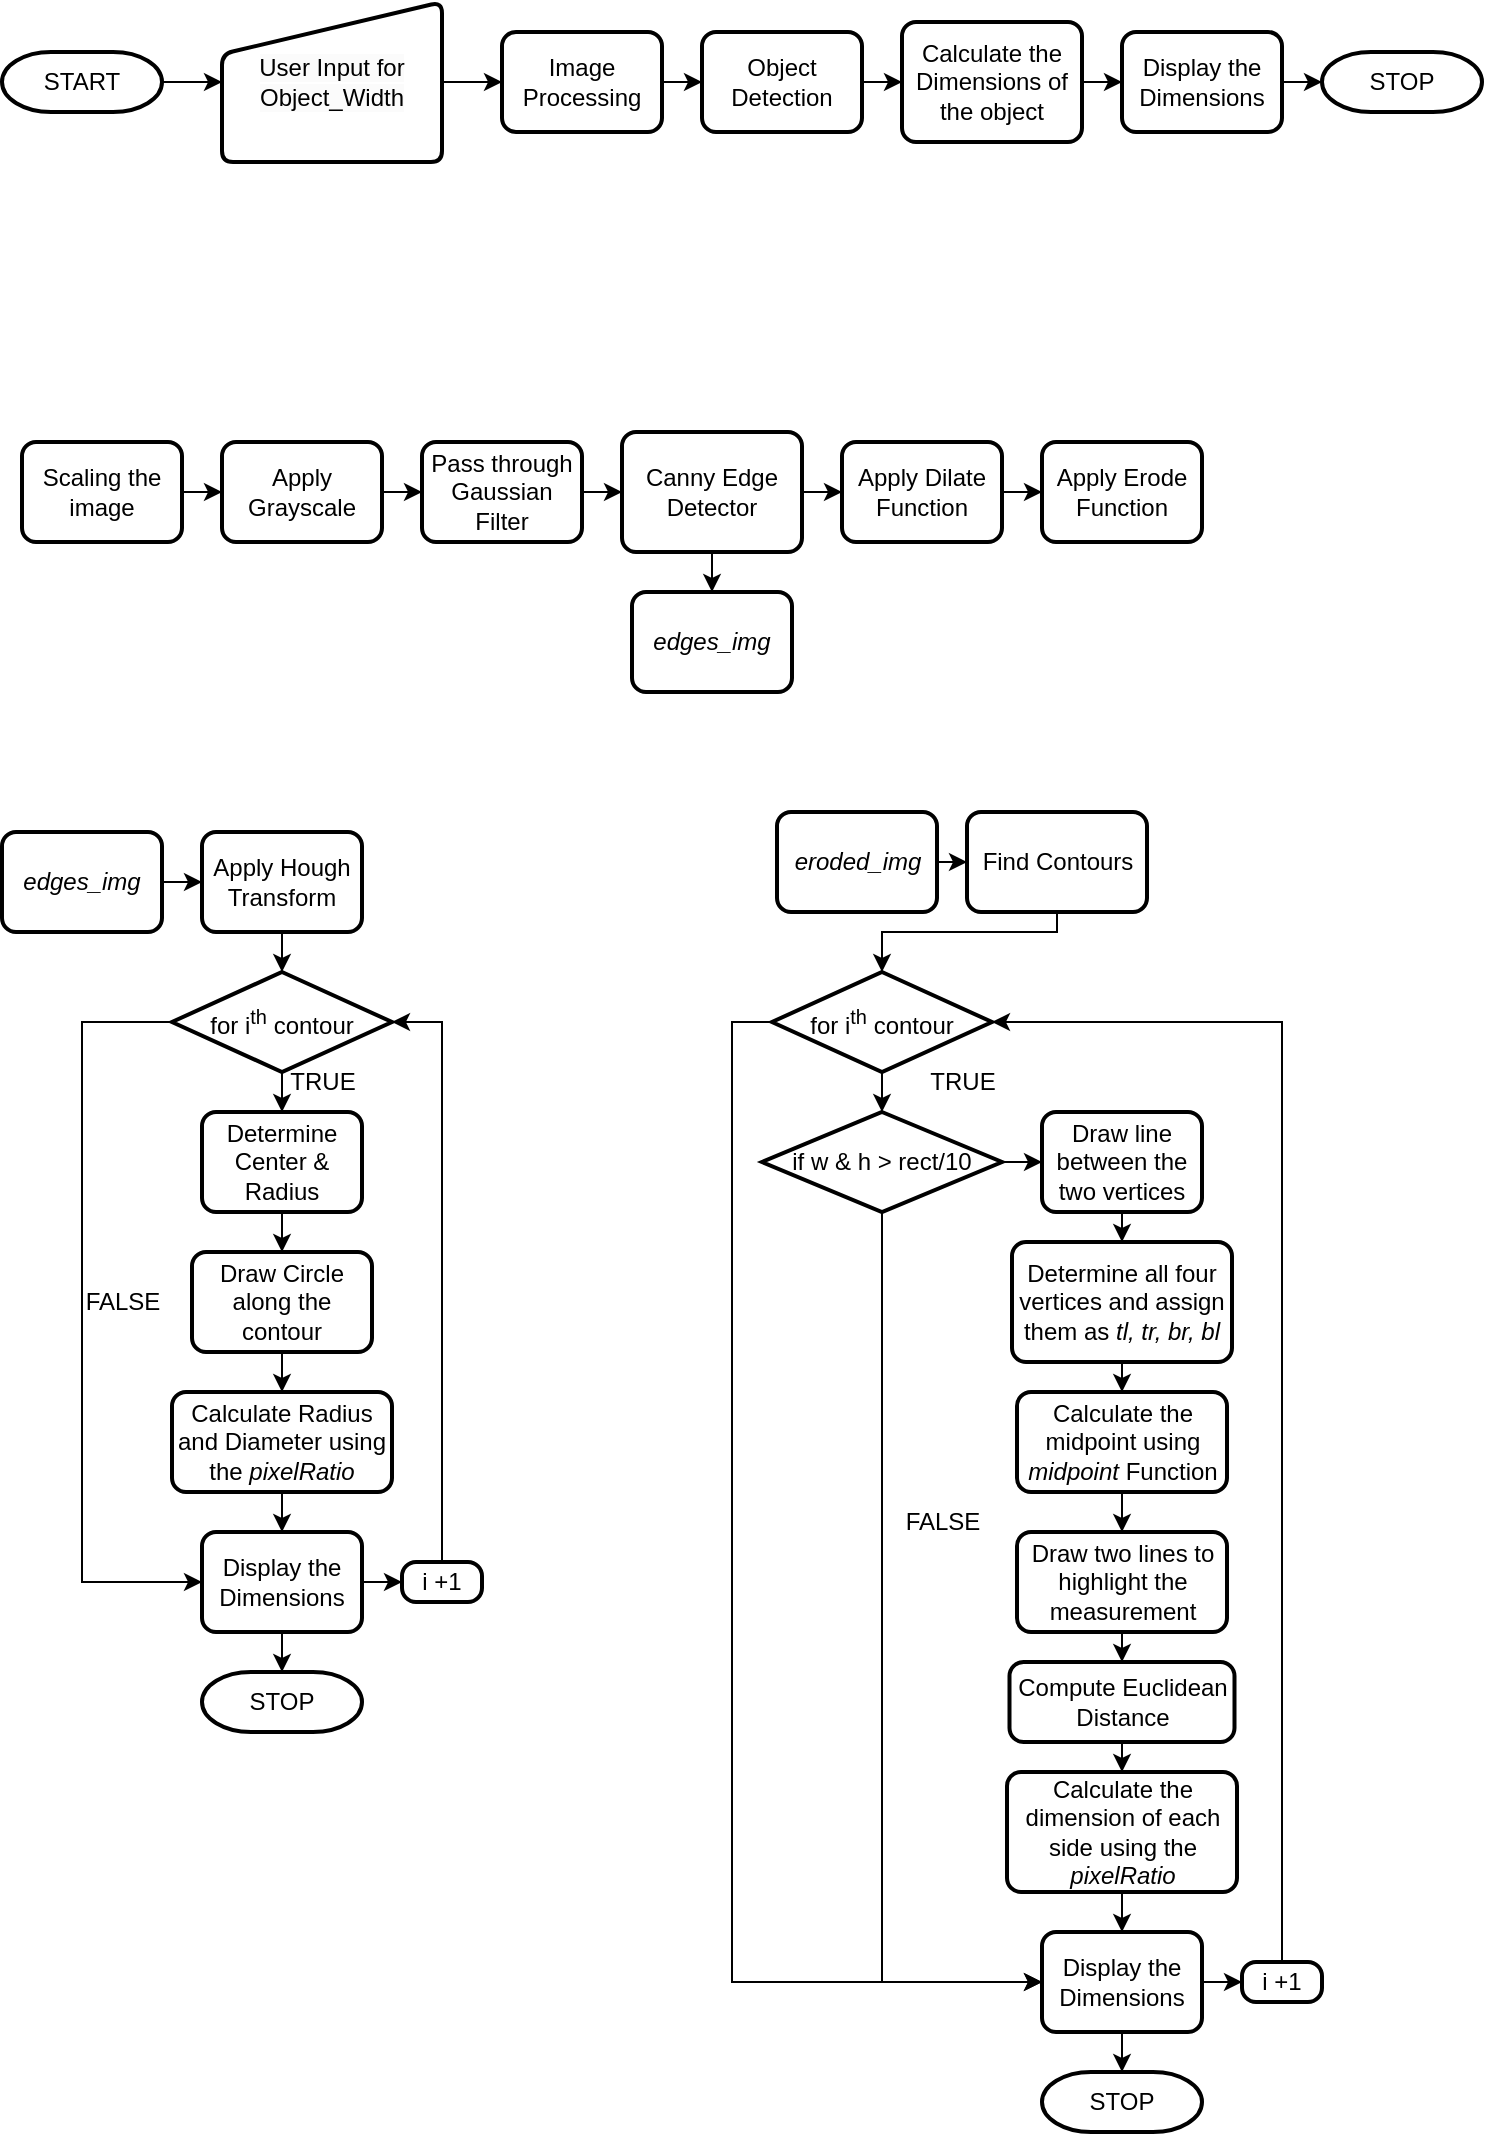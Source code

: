 <mxfile version="20.8.23" type="github"><diagram name="Page-1" id="4zGawNxdO9Hns8dMaIlN"><mxGraphModel dx="1434" dy="788" grid="1" gridSize="10" guides="1" tooltips="1" connect="1" arrows="1" fold="1" page="1" pageScale="1" pageWidth="850" pageHeight="1100" math="0" shadow="0"><root><mxCell id="0"/><mxCell id="1" parent="0"/><mxCell id="7qthv0OkRlgksXyjiEgt-43" style="edgeStyle=orthogonalEdgeStyle;rounded=0;orthogonalLoop=1;jettySize=auto;html=1;exitX=1;exitY=0.5;exitDx=0;exitDy=0;exitPerimeter=0;entryX=0;entryY=0.5;entryDx=0;entryDy=0;" parent="1" source="7qthv0OkRlgksXyjiEgt-5" target="7qthv0OkRlgksXyjiEgt-40" edge="1"><mxGeometry relative="1" as="geometry"/></mxCell><mxCell id="7qthv0OkRlgksXyjiEgt-5" value="START" style="strokeWidth=2;html=1;shape=mxgraph.flowchart.terminator;whiteSpace=wrap;" parent="1" vertex="1"><mxGeometry x="80" y="300" width="80" height="30" as="geometry"/></mxCell><mxCell id="7qthv0OkRlgksXyjiEgt-14" style="edgeStyle=orthogonalEdgeStyle;rounded=0;orthogonalLoop=1;jettySize=auto;html=1;exitX=1;exitY=0.5;exitDx=0;exitDy=0;entryX=0;entryY=0.5;entryDx=0;entryDy=0;" parent="1" source="7qthv0OkRlgksXyjiEgt-7" target="7qthv0OkRlgksXyjiEgt-12" edge="1"><mxGeometry relative="1" as="geometry"/></mxCell><mxCell id="7qthv0OkRlgksXyjiEgt-7" value="Image Processing" style="rounded=1;whiteSpace=wrap;html=1;absoluteArcSize=1;arcSize=14;strokeWidth=2;" parent="1" vertex="1"><mxGeometry x="330" y="290" width="80" height="50" as="geometry"/></mxCell><mxCell id="7qthv0OkRlgksXyjiEgt-18" style="edgeStyle=orthogonalEdgeStyle;rounded=0;orthogonalLoop=1;jettySize=auto;html=1;exitX=1;exitY=0.5;exitDx=0;exitDy=0;entryX=0;entryY=0.5;entryDx=0;entryDy=0;" parent="1" source="7qthv0OkRlgksXyjiEgt-12" target="7qthv0OkRlgksXyjiEgt-15" edge="1"><mxGeometry relative="1" as="geometry"/></mxCell><mxCell id="7qthv0OkRlgksXyjiEgt-12" value="Object Detection" style="rounded=1;whiteSpace=wrap;html=1;absoluteArcSize=1;arcSize=14;strokeWidth=2;" parent="1" vertex="1"><mxGeometry x="430" y="290" width="80" height="50" as="geometry"/></mxCell><mxCell id="7qthv0OkRlgksXyjiEgt-20" style="edgeStyle=orthogonalEdgeStyle;rounded=0;orthogonalLoop=1;jettySize=auto;html=1;exitX=1;exitY=0.5;exitDx=0;exitDy=0;entryX=0;entryY=0.5;entryDx=0;entryDy=0;" parent="1" source="7qthv0OkRlgksXyjiEgt-15" target="7qthv0OkRlgksXyjiEgt-16" edge="1"><mxGeometry relative="1" as="geometry"/></mxCell><mxCell id="7qthv0OkRlgksXyjiEgt-15" value="Calculate the Dimensions of the object" style="rounded=1;whiteSpace=wrap;html=1;absoluteArcSize=1;arcSize=14;strokeWidth=2;" parent="1" vertex="1"><mxGeometry x="530" y="285" width="90" height="60" as="geometry"/></mxCell><mxCell id="7qthv0OkRlgksXyjiEgt-21" style="edgeStyle=orthogonalEdgeStyle;rounded=0;orthogonalLoop=1;jettySize=auto;html=1;exitX=1;exitY=0.5;exitDx=0;exitDy=0;entryX=0;entryY=0.5;entryDx=0;entryDy=0;entryPerimeter=0;" parent="1" source="7qthv0OkRlgksXyjiEgt-16" target="7qthv0OkRlgksXyjiEgt-17" edge="1"><mxGeometry relative="1" as="geometry"/></mxCell><mxCell id="7qthv0OkRlgksXyjiEgt-16" value="Display the Dimensions" style="rounded=1;whiteSpace=wrap;html=1;absoluteArcSize=1;arcSize=14;strokeWidth=2;" parent="1" vertex="1"><mxGeometry x="640" y="290" width="80" height="50" as="geometry"/></mxCell><mxCell id="7qthv0OkRlgksXyjiEgt-17" value="STOP" style="strokeWidth=2;html=1;shape=mxgraph.flowchart.terminator;whiteSpace=wrap;" parent="1" vertex="1"><mxGeometry x="740" y="300" width="80" height="30" as="geometry"/></mxCell><mxCell id="7qthv0OkRlgksXyjiEgt-26" style="edgeStyle=orthogonalEdgeStyle;rounded=0;orthogonalLoop=1;jettySize=auto;html=1;exitX=1;exitY=0.5;exitDx=0;exitDy=0;entryX=0;entryY=0.5;entryDx=0;entryDy=0;" parent="1" source="7qthv0OkRlgksXyjiEgt-27" target="7qthv0OkRlgksXyjiEgt-29" edge="1"><mxGeometry relative="1" as="geometry"/></mxCell><mxCell id="7qthv0OkRlgksXyjiEgt-27" value="Apply Grayscale" style="rounded=1;whiteSpace=wrap;html=1;absoluteArcSize=1;arcSize=14;strokeWidth=2;" parent="1" vertex="1"><mxGeometry x="190" y="495" width="80" height="50" as="geometry"/></mxCell><mxCell id="7qthv0OkRlgksXyjiEgt-28" style="edgeStyle=orthogonalEdgeStyle;rounded=0;orthogonalLoop=1;jettySize=auto;html=1;exitX=1;exitY=0.5;exitDx=0;exitDy=0;entryX=0;entryY=0.5;entryDx=0;entryDy=0;" parent="1" source="7qthv0OkRlgksXyjiEgt-29" target="7qthv0OkRlgksXyjiEgt-31" edge="1"><mxGeometry relative="1" as="geometry"/></mxCell><mxCell id="7qthv0OkRlgksXyjiEgt-29" value="Pass through Gaussian Filter" style="rounded=1;whiteSpace=wrap;html=1;absoluteArcSize=1;arcSize=14;strokeWidth=2;" parent="1" vertex="1"><mxGeometry x="290" y="495" width="80" height="50" as="geometry"/></mxCell><mxCell id="7qthv0OkRlgksXyjiEgt-30" style="edgeStyle=orthogonalEdgeStyle;rounded=0;orthogonalLoop=1;jettySize=auto;html=1;exitX=1;exitY=0.5;exitDx=0;exitDy=0;entryX=0;entryY=0.5;entryDx=0;entryDy=0;" parent="1" source="7qthv0OkRlgksXyjiEgt-31" target="7qthv0OkRlgksXyjiEgt-33" edge="1"><mxGeometry relative="1" as="geometry"/></mxCell><mxCell id="7qthv0OkRlgksXyjiEgt-50" style="edgeStyle=orthogonalEdgeStyle;rounded=0;orthogonalLoop=1;jettySize=auto;html=1;exitX=0.5;exitY=1;exitDx=0;exitDy=0;entryX=0.5;entryY=0;entryDx=0;entryDy=0;" parent="1" source="7qthv0OkRlgksXyjiEgt-31" target="7qthv0OkRlgksXyjiEgt-49" edge="1"><mxGeometry relative="1" as="geometry"/></mxCell><mxCell id="7qthv0OkRlgksXyjiEgt-31" value="Canny Edge Detector" style="rounded=1;whiteSpace=wrap;html=1;absoluteArcSize=1;arcSize=14;strokeWidth=2;" parent="1" vertex="1"><mxGeometry x="390" y="490" width="90" height="60" as="geometry"/></mxCell><mxCell id="7qthv0OkRlgksXyjiEgt-39" style="edgeStyle=orthogonalEdgeStyle;rounded=0;orthogonalLoop=1;jettySize=auto;html=1;exitX=1;exitY=0.5;exitDx=0;exitDy=0;entryX=0;entryY=0.5;entryDx=0;entryDy=0;" parent="1" source="7qthv0OkRlgksXyjiEgt-33" target="7qthv0OkRlgksXyjiEgt-38" edge="1"><mxGeometry relative="1" as="geometry"/></mxCell><mxCell id="7qthv0OkRlgksXyjiEgt-33" value="Apply Dilate Function" style="rounded=1;whiteSpace=wrap;html=1;absoluteArcSize=1;arcSize=14;strokeWidth=2;" parent="1" vertex="1"><mxGeometry x="500" y="495" width="80" height="50" as="geometry"/></mxCell><mxCell id="7qthv0OkRlgksXyjiEgt-37" style="edgeStyle=orthogonalEdgeStyle;rounded=0;orthogonalLoop=1;jettySize=auto;html=1;exitX=1;exitY=0.5;exitDx=0;exitDy=0;entryX=0;entryY=0.5;entryDx=0;entryDy=0;" parent="1" source="7qthv0OkRlgksXyjiEgt-35" target="7qthv0OkRlgksXyjiEgt-27" edge="1"><mxGeometry relative="1" as="geometry"/></mxCell><mxCell id="7qthv0OkRlgksXyjiEgt-35" value="Scaling the image" style="rounded=1;whiteSpace=wrap;html=1;absoluteArcSize=1;arcSize=14;strokeWidth=2;" parent="1" vertex="1"><mxGeometry x="90" y="495" width="80" height="50" as="geometry"/></mxCell><mxCell id="7qthv0OkRlgksXyjiEgt-38" value="Apply Erode Function" style="rounded=1;whiteSpace=wrap;html=1;absoluteArcSize=1;arcSize=14;strokeWidth=2;" parent="1" vertex="1"><mxGeometry x="600" y="495" width="80" height="50" as="geometry"/></mxCell><mxCell id="7qthv0OkRlgksXyjiEgt-44" style="edgeStyle=orthogonalEdgeStyle;rounded=0;orthogonalLoop=1;jettySize=auto;html=1;exitX=1;exitY=0.5;exitDx=0;exitDy=0;entryX=0;entryY=0.5;entryDx=0;entryDy=0;" parent="1" source="7qthv0OkRlgksXyjiEgt-40" target="7qthv0OkRlgksXyjiEgt-7" edge="1"><mxGeometry relative="1" as="geometry"/></mxCell><mxCell id="7qthv0OkRlgksXyjiEgt-40" value="&lt;span style=&quot;border-color: var(--border-color); color: rgb(0, 0, 0); font-family: Helvetica; font-size: 12px; font-style: normal; font-variant-ligatures: normal; font-variant-caps: normal; font-weight: 400; letter-spacing: normal; orphans: 2; text-align: center; text-indent: 0px; text-transform: none; widows: 2; word-spacing: 0px; -webkit-text-stroke-width: 0px; text-decoration-thickness: initial; text-decoration-style: initial; text-decoration-color: initial; background-color: rgb(251, 251, 251); float: none; display: inline !important;&quot;&gt;User Input for Object_Width&lt;/span&gt;" style="html=1;strokeWidth=2;shape=manualInput;whiteSpace=wrap;rounded=1;size=26;arcSize=11;" parent="1" vertex="1"><mxGeometry x="190" y="275" width="110" height="80" as="geometry"/></mxCell><mxCell id="7qthv0OkRlgksXyjiEgt-49" value="&lt;i&gt;edges_img&lt;/i&gt;" style="rounded=1;whiteSpace=wrap;html=1;absoluteArcSize=1;arcSize=14;strokeWidth=2;" parent="1" vertex="1"><mxGeometry x="395" y="570" width="80" height="50" as="geometry"/></mxCell><mxCell id="7qthv0OkRlgksXyjiEgt-62" style="edgeStyle=orthogonalEdgeStyle;rounded=0;orthogonalLoop=1;jettySize=auto;html=1;exitX=1;exitY=0.5;exitDx=0;exitDy=0;entryX=0;entryY=0.5;entryDx=0;entryDy=0;" parent="1" source="7qthv0OkRlgksXyjiEgt-51" target="7qthv0OkRlgksXyjiEgt-52" edge="1"><mxGeometry relative="1" as="geometry"/></mxCell><mxCell id="7qthv0OkRlgksXyjiEgt-51" value="&lt;i&gt;edges_img&lt;/i&gt;" style="rounded=1;whiteSpace=wrap;html=1;absoluteArcSize=1;arcSize=14;strokeWidth=2;" parent="1" vertex="1"><mxGeometry x="80" y="690" width="80" height="50" as="geometry"/></mxCell><mxCell id="7qthv0OkRlgksXyjiEgt-63" style="edgeStyle=orthogonalEdgeStyle;rounded=0;orthogonalLoop=1;jettySize=auto;html=1;exitX=0.5;exitY=1;exitDx=0;exitDy=0;entryX=0.5;entryY=0;entryDx=0;entryDy=0;entryPerimeter=0;" parent="1" source="7qthv0OkRlgksXyjiEgt-52" target="7qthv0OkRlgksXyjiEgt-53" edge="1"><mxGeometry relative="1" as="geometry"/></mxCell><mxCell id="7qthv0OkRlgksXyjiEgt-52" value="Apply Hough Transform" style="rounded=1;whiteSpace=wrap;html=1;absoluteArcSize=1;arcSize=14;strokeWidth=2;" parent="1" vertex="1"><mxGeometry x="180" y="690" width="80" height="50" as="geometry"/></mxCell><mxCell id="7qthv0OkRlgksXyjiEgt-64" style="edgeStyle=orthogonalEdgeStyle;rounded=0;orthogonalLoop=1;jettySize=auto;html=1;exitX=0.5;exitY=1;exitDx=0;exitDy=0;exitPerimeter=0;entryX=0.5;entryY=0;entryDx=0;entryDy=0;" parent="1" source="7qthv0OkRlgksXyjiEgt-53" target="7qthv0OkRlgksXyjiEgt-54" edge="1"><mxGeometry relative="1" as="geometry"/></mxCell><mxCell id="7qthv0OkRlgksXyjiEgt-76" style="edgeStyle=orthogonalEdgeStyle;rounded=0;orthogonalLoop=1;jettySize=auto;html=1;exitX=0;exitY=0.5;exitDx=0;exitDy=0;exitPerimeter=0;entryX=0;entryY=0.5;entryDx=0;entryDy=0;" parent="1" source="7qthv0OkRlgksXyjiEgt-53" target="7qthv0OkRlgksXyjiEgt-59" edge="1"><mxGeometry relative="1" as="geometry"><Array as="points"><mxPoint x="120" y="785"/><mxPoint x="120" y="1065"/></Array></mxGeometry></mxCell><mxCell id="7qthv0OkRlgksXyjiEgt-53" value="for i&lt;sup&gt;th&lt;/sup&gt; contour" style="strokeWidth=2;html=1;shape=mxgraph.flowchart.decision;whiteSpace=wrap;" parent="1" vertex="1"><mxGeometry x="165" y="760" width="110" height="50" as="geometry"/></mxCell><mxCell id="7qthv0OkRlgksXyjiEgt-65" style="edgeStyle=orthogonalEdgeStyle;rounded=0;orthogonalLoop=1;jettySize=auto;html=1;exitX=0.5;exitY=1;exitDx=0;exitDy=0;entryX=0.5;entryY=0;entryDx=0;entryDy=0;" parent="1" source="7qthv0OkRlgksXyjiEgt-54" target="7qthv0OkRlgksXyjiEgt-55" edge="1"><mxGeometry relative="1" as="geometry"/></mxCell><mxCell id="7qthv0OkRlgksXyjiEgt-54" value="Determine Center &amp;amp; Radius" style="rounded=1;whiteSpace=wrap;html=1;absoluteArcSize=1;arcSize=14;strokeWidth=2;" parent="1" vertex="1"><mxGeometry x="180" y="830" width="80" height="50" as="geometry"/></mxCell><mxCell id="7qthv0OkRlgksXyjiEgt-66" style="edgeStyle=orthogonalEdgeStyle;rounded=0;orthogonalLoop=1;jettySize=auto;html=1;exitX=0.5;exitY=1;exitDx=0;exitDy=0;entryX=0.5;entryY=0;entryDx=0;entryDy=0;" parent="1" source="7qthv0OkRlgksXyjiEgt-55" target="7qthv0OkRlgksXyjiEgt-58" edge="1"><mxGeometry relative="1" as="geometry"/></mxCell><mxCell id="7qthv0OkRlgksXyjiEgt-55" value="Draw Circle along the contour" style="rounded=1;whiteSpace=wrap;html=1;absoluteArcSize=1;arcSize=14;strokeWidth=2;" parent="1" vertex="1"><mxGeometry x="175" y="900" width="90" height="50" as="geometry"/></mxCell><mxCell id="7qthv0OkRlgksXyjiEgt-67" style="edgeStyle=orthogonalEdgeStyle;rounded=0;orthogonalLoop=1;jettySize=auto;html=1;exitX=0.5;exitY=1;exitDx=0;exitDy=0;entryX=0.5;entryY=0;entryDx=0;entryDy=0;" parent="1" source="7qthv0OkRlgksXyjiEgt-58" target="7qthv0OkRlgksXyjiEgt-59" edge="1"><mxGeometry relative="1" as="geometry"/></mxCell><mxCell id="7qthv0OkRlgksXyjiEgt-58" value="Calculate Radius and Diameter using the &lt;i&gt;pixelRatio&lt;/i&gt;" style="rounded=1;whiteSpace=wrap;html=1;absoluteArcSize=1;arcSize=14;strokeWidth=2;" parent="1" vertex="1"><mxGeometry x="165" y="970" width="110" height="50" as="geometry"/></mxCell><mxCell id="7qthv0OkRlgksXyjiEgt-68" style="edgeStyle=orthogonalEdgeStyle;rounded=0;orthogonalLoop=1;jettySize=auto;html=1;exitX=0.5;exitY=1;exitDx=0;exitDy=0;entryX=0.5;entryY=0;entryDx=0;entryDy=0;entryPerimeter=0;" parent="1" source="7qthv0OkRlgksXyjiEgt-59" target="7qthv0OkRlgksXyjiEgt-60" edge="1"><mxGeometry relative="1" as="geometry"/></mxCell><mxCell id="7qthv0OkRlgksXyjiEgt-79" style="edgeStyle=orthogonalEdgeStyle;rounded=0;orthogonalLoop=1;jettySize=auto;html=1;exitX=1;exitY=0.5;exitDx=0;exitDy=0;entryX=0;entryY=0.5;entryDx=0;entryDy=0;" parent="1" source="7qthv0OkRlgksXyjiEgt-59" target="7qthv0OkRlgksXyjiEgt-73" edge="1"><mxGeometry relative="1" as="geometry"/></mxCell><mxCell id="7qthv0OkRlgksXyjiEgt-59" value="Display the Dimensions" style="rounded=1;whiteSpace=wrap;html=1;absoluteArcSize=1;arcSize=14;strokeWidth=2;" parent="1" vertex="1"><mxGeometry x="180" y="1040" width="80" height="50" as="geometry"/></mxCell><mxCell id="7qthv0OkRlgksXyjiEgt-60" value="STOP" style="strokeWidth=2;html=1;shape=mxgraph.flowchart.terminator;whiteSpace=wrap;" parent="1" vertex="1"><mxGeometry x="180" y="1110" width="80" height="30" as="geometry"/></mxCell><mxCell id="7qthv0OkRlgksXyjiEgt-69" value="TRUE" style="text;html=1;align=center;verticalAlign=middle;resizable=0;points=[];autosize=1;strokeColor=none;fillColor=none;" parent="1" vertex="1"><mxGeometry x="210" y="800" width="60" height="30" as="geometry"/></mxCell><mxCell id="7qthv0OkRlgksXyjiEgt-71" value="FALSE" style="text;html=1;align=center;verticalAlign=middle;resizable=0;points=[];autosize=1;strokeColor=none;fillColor=none;" parent="1" vertex="1"><mxGeometry x="110" y="910" width="60" height="30" as="geometry"/></mxCell><mxCell id="7qthv0OkRlgksXyjiEgt-78" style="edgeStyle=orthogonalEdgeStyle;rounded=0;orthogonalLoop=1;jettySize=auto;html=1;exitX=0.5;exitY=0;exitDx=0;exitDy=0;entryX=1;entryY=0.5;entryDx=0;entryDy=0;entryPerimeter=0;" parent="1" source="7qthv0OkRlgksXyjiEgt-73" target="7qthv0OkRlgksXyjiEgt-53" edge="1"><mxGeometry relative="1" as="geometry"/></mxCell><mxCell id="7qthv0OkRlgksXyjiEgt-73" value="i +1" style="rounded=1;whiteSpace=wrap;html=1;absoluteArcSize=1;arcSize=14;strokeWidth=2;" parent="1" vertex="1"><mxGeometry x="280" y="1055" width="40" height="20" as="geometry"/></mxCell><mxCell id="7qthv0OkRlgksXyjiEgt-102" style="edgeStyle=orthogonalEdgeStyle;rounded=0;orthogonalLoop=1;jettySize=auto;html=1;exitX=1;exitY=0.5;exitDx=0;exitDy=0;entryX=0;entryY=0.5;entryDx=0;entryDy=0;" parent="1" source="7qthv0OkRlgksXyjiEgt-81" target="7qthv0OkRlgksXyjiEgt-83" edge="1"><mxGeometry relative="1" as="geometry"/></mxCell><mxCell id="7qthv0OkRlgksXyjiEgt-81" value="&lt;i&gt;eroded_img&lt;/i&gt;" style="rounded=1;whiteSpace=wrap;html=1;absoluteArcSize=1;arcSize=14;strokeWidth=2;" parent="1" vertex="1"><mxGeometry x="467.5" y="680" width="80" height="50" as="geometry"/></mxCell><mxCell id="7qthv0OkRlgksXyjiEgt-101" style="edgeStyle=orthogonalEdgeStyle;rounded=0;orthogonalLoop=1;jettySize=auto;html=1;exitX=0.5;exitY=1;exitDx=0;exitDy=0;entryX=0.5;entryY=0;entryDx=0;entryDy=0;entryPerimeter=0;" parent="1" source="7qthv0OkRlgksXyjiEgt-83" target="7qthv0OkRlgksXyjiEgt-86" edge="1"><mxGeometry relative="1" as="geometry"><Array as="points"><mxPoint x="608" y="740"/><mxPoint x="520" y="740"/></Array></mxGeometry></mxCell><mxCell id="7qthv0OkRlgksXyjiEgt-83" value="Find Contours" style="rounded=1;whiteSpace=wrap;html=1;absoluteArcSize=1;arcSize=14;strokeWidth=2;" parent="1" vertex="1"><mxGeometry x="562.5" y="680" width="90" height="50" as="geometry"/></mxCell><mxCell id="7qthv0OkRlgksXyjiEgt-104" style="edgeStyle=orthogonalEdgeStyle;rounded=0;orthogonalLoop=1;jettySize=auto;html=1;exitX=0.5;exitY=1;exitDx=0;exitDy=0;exitPerimeter=0;entryX=0.5;entryY=0;entryDx=0;entryDy=0;entryPerimeter=0;" parent="1" source="7qthv0OkRlgksXyjiEgt-86" target="7qthv0OkRlgksXyjiEgt-103" edge="1"><mxGeometry relative="1" as="geometry"/></mxCell><mxCell id="7qthv0OkRlgksXyjiEgt-116" style="edgeStyle=orthogonalEdgeStyle;rounded=0;orthogonalLoop=1;jettySize=auto;html=1;exitX=0;exitY=0.5;exitDx=0;exitDy=0;exitPerimeter=0;entryX=0;entryY=0.5;entryDx=0;entryDy=0;" parent="1" source="7qthv0OkRlgksXyjiEgt-86" target="7qthv0OkRlgksXyjiEgt-95" edge="1"><mxGeometry relative="1" as="geometry"><mxPoint x="440" y="1260.0" as="targetPoint"/></mxGeometry></mxCell><mxCell id="7qthv0OkRlgksXyjiEgt-86" value="for i&lt;sup&gt;th&lt;/sup&gt; contour" style="strokeWidth=2;html=1;shape=mxgraph.flowchart.decision;whiteSpace=wrap;" parent="1" vertex="1"><mxGeometry x="465" y="760" width="110" height="50" as="geometry"/></mxCell><mxCell id="7qthv0OkRlgksXyjiEgt-110" style="edgeStyle=orthogonalEdgeStyle;rounded=0;orthogonalLoop=1;jettySize=auto;html=1;exitX=0.5;exitY=1;exitDx=0;exitDy=0;entryX=0.5;entryY=0;entryDx=0;entryDy=0;" parent="1" source="7qthv0OkRlgksXyjiEgt-88" target="7qthv0OkRlgksXyjiEgt-90" edge="1"><mxGeometry relative="1" as="geometry"/></mxCell><mxCell id="7qthv0OkRlgksXyjiEgt-88" value="Determine all four vertices and assign them as &lt;i&gt;tl, tr, br, bl&lt;/i&gt;" style="rounded=1;whiteSpace=wrap;html=1;absoluteArcSize=1;arcSize=14;strokeWidth=2;" parent="1" vertex="1"><mxGeometry x="585" y="895" width="110" height="60" as="geometry"/></mxCell><mxCell id="7qthv0OkRlgksXyjiEgt-111" style="edgeStyle=orthogonalEdgeStyle;rounded=0;orthogonalLoop=1;jettySize=auto;html=1;exitX=0.5;exitY=1;exitDx=0;exitDy=0;entryX=0.5;entryY=0;entryDx=0;entryDy=0;" parent="1" source="7qthv0OkRlgksXyjiEgt-90" target="7qthv0OkRlgksXyjiEgt-106" edge="1"><mxGeometry relative="1" as="geometry"/></mxCell><mxCell id="7qthv0OkRlgksXyjiEgt-90" value="Calculate the midpoint using &lt;i&gt;midpoint &lt;/i&gt;Function" style="rounded=1;whiteSpace=wrap;html=1;absoluteArcSize=1;arcSize=14;strokeWidth=2;" parent="1" vertex="1"><mxGeometry x="587.5" y="970" width="105" height="50" as="geometry"/></mxCell><mxCell id="7qthv0OkRlgksXyjiEgt-91" style="edgeStyle=orthogonalEdgeStyle;rounded=0;orthogonalLoop=1;jettySize=auto;html=1;exitX=0.5;exitY=1;exitDx=0;exitDy=0;entryX=0.5;entryY=0;entryDx=0;entryDy=0;" parent="1" source="7qthv0OkRlgksXyjiEgt-92" target="7qthv0OkRlgksXyjiEgt-95" edge="1"><mxGeometry relative="1" as="geometry"/></mxCell><mxCell id="7qthv0OkRlgksXyjiEgt-92" value="Calculate the dimension of each side using the &lt;i&gt;pixelRatio&lt;/i&gt;" style="rounded=1;whiteSpace=wrap;html=1;absoluteArcSize=1;arcSize=14;strokeWidth=2;" parent="1" vertex="1"><mxGeometry x="582.5" y="1160" width="115" height="60" as="geometry"/></mxCell><mxCell id="7qthv0OkRlgksXyjiEgt-93" style="edgeStyle=orthogonalEdgeStyle;rounded=0;orthogonalLoop=1;jettySize=auto;html=1;exitX=0.5;exitY=1;exitDx=0;exitDy=0;entryX=0.5;entryY=0;entryDx=0;entryDy=0;entryPerimeter=0;" parent="1" source="7qthv0OkRlgksXyjiEgt-95" target="7qthv0OkRlgksXyjiEgt-96" edge="1"><mxGeometry relative="1" as="geometry"/></mxCell><mxCell id="7qthv0OkRlgksXyjiEgt-94" style="edgeStyle=orthogonalEdgeStyle;rounded=0;orthogonalLoop=1;jettySize=auto;html=1;exitX=1;exitY=0.5;exitDx=0;exitDy=0;entryX=0;entryY=0.5;entryDx=0;entryDy=0;" parent="1" source="7qthv0OkRlgksXyjiEgt-95" target="7qthv0OkRlgksXyjiEgt-100" edge="1"><mxGeometry relative="1" as="geometry"/></mxCell><mxCell id="7qthv0OkRlgksXyjiEgt-95" value="Display the Dimensions" style="rounded=1;whiteSpace=wrap;html=1;absoluteArcSize=1;arcSize=14;strokeWidth=2;" parent="1" vertex="1"><mxGeometry x="600" y="1240" width="80" height="50" as="geometry"/></mxCell><mxCell id="7qthv0OkRlgksXyjiEgt-96" value="STOP" style="strokeWidth=2;html=1;shape=mxgraph.flowchart.terminator;whiteSpace=wrap;" parent="1" vertex="1"><mxGeometry x="600" y="1310" width="80" height="30" as="geometry"/></mxCell><mxCell id="7qthv0OkRlgksXyjiEgt-97" value="TRUE" style="text;html=1;align=center;verticalAlign=middle;resizable=0;points=[];autosize=1;strokeColor=none;fillColor=none;" parent="1" vertex="1"><mxGeometry x="530" y="800" width="60" height="30" as="geometry"/></mxCell><mxCell id="7qthv0OkRlgksXyjiEgt-98" value="FALSE" style="text;html=1;align=center;verticalAlign=middle;resizable=0;points=[];autosize=1;strokeColor=none;fillColor=none;" parent="1" vertex="1"><mxGeometry x="520" y="1020" width="60" height="30" as="geometry"/></mxCell><mxCell id="7qthv0OkRlgksXyjiEgt-114" style="edgeStyle=orthogonalEdgeStyle;rounded=0;orthogonalLoop=1;jettySize=auto;html=1;exitX=0.5;exitY=0;exitDx=0;exitDy=0;entryX=1;entryY=0.5;entryDx=0;entryDy=0;entryPerimeter=0;" parent="1" source="7qthv0OkRlgksXyjiEgt-100" target="7qthv0OkRlgksXyjiEgt-86" edge="1"><mxGeometry relative="1" as="geometry"/></mxCell><mxCell id="7qthv0OkRlgksXyjiEgt-100" value="i +1" style="rounded=1;whiteSpace=wrap;html=1;absoluteArcSize=1;arcSize=14;strokeWidth=2;" parent="1" vertex="1"><mxGeometry x="700" y="1255" width="40" height="20" as="geometry"/></mxCell><mxCell id="7qthv0OkRlgksXyjiEgt-108" style="edgeStyle=orthogonalEdgeStyle;rounded=0;orthogonalLoop=1;jettySize=auto;html=1;exitX=1;exitY=0.5;exitDx=0;exitDy=0;exitPerimeter=0;entryX=0;entryY=0.5;entryDx=0;entryDy=0;" parent="1" source="7qthv0OkRlgksXyjiEgt-103" target="7qthv0OkRlgksXyjiEgt-105" edge="1"><mxGeometry relative="1" as="geometry"/></mxCell><mxCell id="7qthv0OkRlgksXyjiEgt-118" style="edgeStyle=orthogonalEdgeStyle;rounded=0;orthogonalLoop=1;jettySize=auto;html=1;exitX=0.5;exitY=1;exitDx=0;exitDy=0;exitPerimeter=0;entryX=0;entryY=0.5;entryDx=0;entryDy=0;" parent="1" source="7qthv0OkRlgksXyjiEgt-103" target="7qthv0OkRlgksXyjiEgt-95" edge="1"><mxGeometry relative="1" as="geometry"/></mxCell><mxCell id="7qthv0OkRlgksXyjiEgt-103" value="if w &amp;amp; h &amp;gt; rect/10" style="strokeWidth=2;html=1;shape=mxgraph.flowchart.decision;whiteSpace=wrap;" parent="1" vertex="1"><mxGeometry x="460" y="830" width="120" height="50" as="geometry"/></mxCell><mxCell id="7qthv0OkRlgksXyjiEgt-109" style="edgeStyle=orthogonalEdgeStyle;rounded=0;orthogonalLoop=1;jettySize=auto;html=1;exitX=0.5;exitY=1;exitDx=0;exitDy=0;entryX=0.5;entryY=0;entryDx=0;entryDy=0;" parent="1" source="7qthv0OkRlgksXyjiEgt-105" target="7qthv0OkRlgksXyjiEgt-88" edge="1"><mxGeometry relative="1" as="geometry"/></mxCell><mxCell id="7qthv0OkRlgksXyjiEgt-105" value="Draw line between the two vertices" style="rounded=1;whiteSpace=wrap;html=1;absoluteArcSize=1;arcSize=14;strokeWidth=2;" parent="1" vertex="1"><mxGeometry x="600" y="830" width="80" height="50" as="geometry"/></mxCell><mxCell id="7qthv0OkRlgksXyjiEgt-112" style="edgeStyle=orthogonalEdgeStyle;rounded=0;orthogonalLoop=1;jettySize=auto;html=1;exitX=0.5;exitY=1;exitDx=0;exitDy=0;entryX=0.5;entryY=0;entryDx=0;entryDy=0;" parent="1" source="7qthv0OkRlgksXyjiEgt-106" target="7qthv0OkRlgksXyjiEgt-107" edge="1"><mxGeometry relative="1" as="geometry"/></mxCell><mxCell id="7qthv0OkRlgksXyjiEgt-106" value="Draw two lines to highlight the measurement" style="rounded=1;whiteSpace=wrap;html=1;absoluteArcSize=1;arcSize=14;strokeWidth=2;" parent="1" vertex="1"><mxGeometry x="587.5" y="1040" width="105" height="50" as="geometry"/></mxCell><mxCell id="7qthv0OkRlgksXyjiEgt-113" style="edgeStyle=orthogonalEdgeStyle;rounded=0;orthogonalLoop=1;jettySize=auto;html=1;exitX=0.5;exitY=1;exitDx=0;exitDy=0;entryX=0.5;entryY=0;entryDx=0;entryDy=0;" parent="1" source="7qthv0OkRlgksXyjiEgt-107" target="7qthv0OkRlgksXyjiEgt-92" edge="1"><mxGeometry relative="1" as="geometry"/></mxCell><mxCell id="7qthv0OkRlgksXyjiEgt-107" value="Compute Euclidean Distance" style="rounded=1;whiteSpace=wrap;html=1;absoluteArcSize=1;arcSize=14;strokeWidth=2;" parent="1" vertex="1"><mxGeometry x="583.75" y="1105" width="112.5" height="40" as="geometry"/></mxCell></root></mxGraphModel></diagram></mxfile>